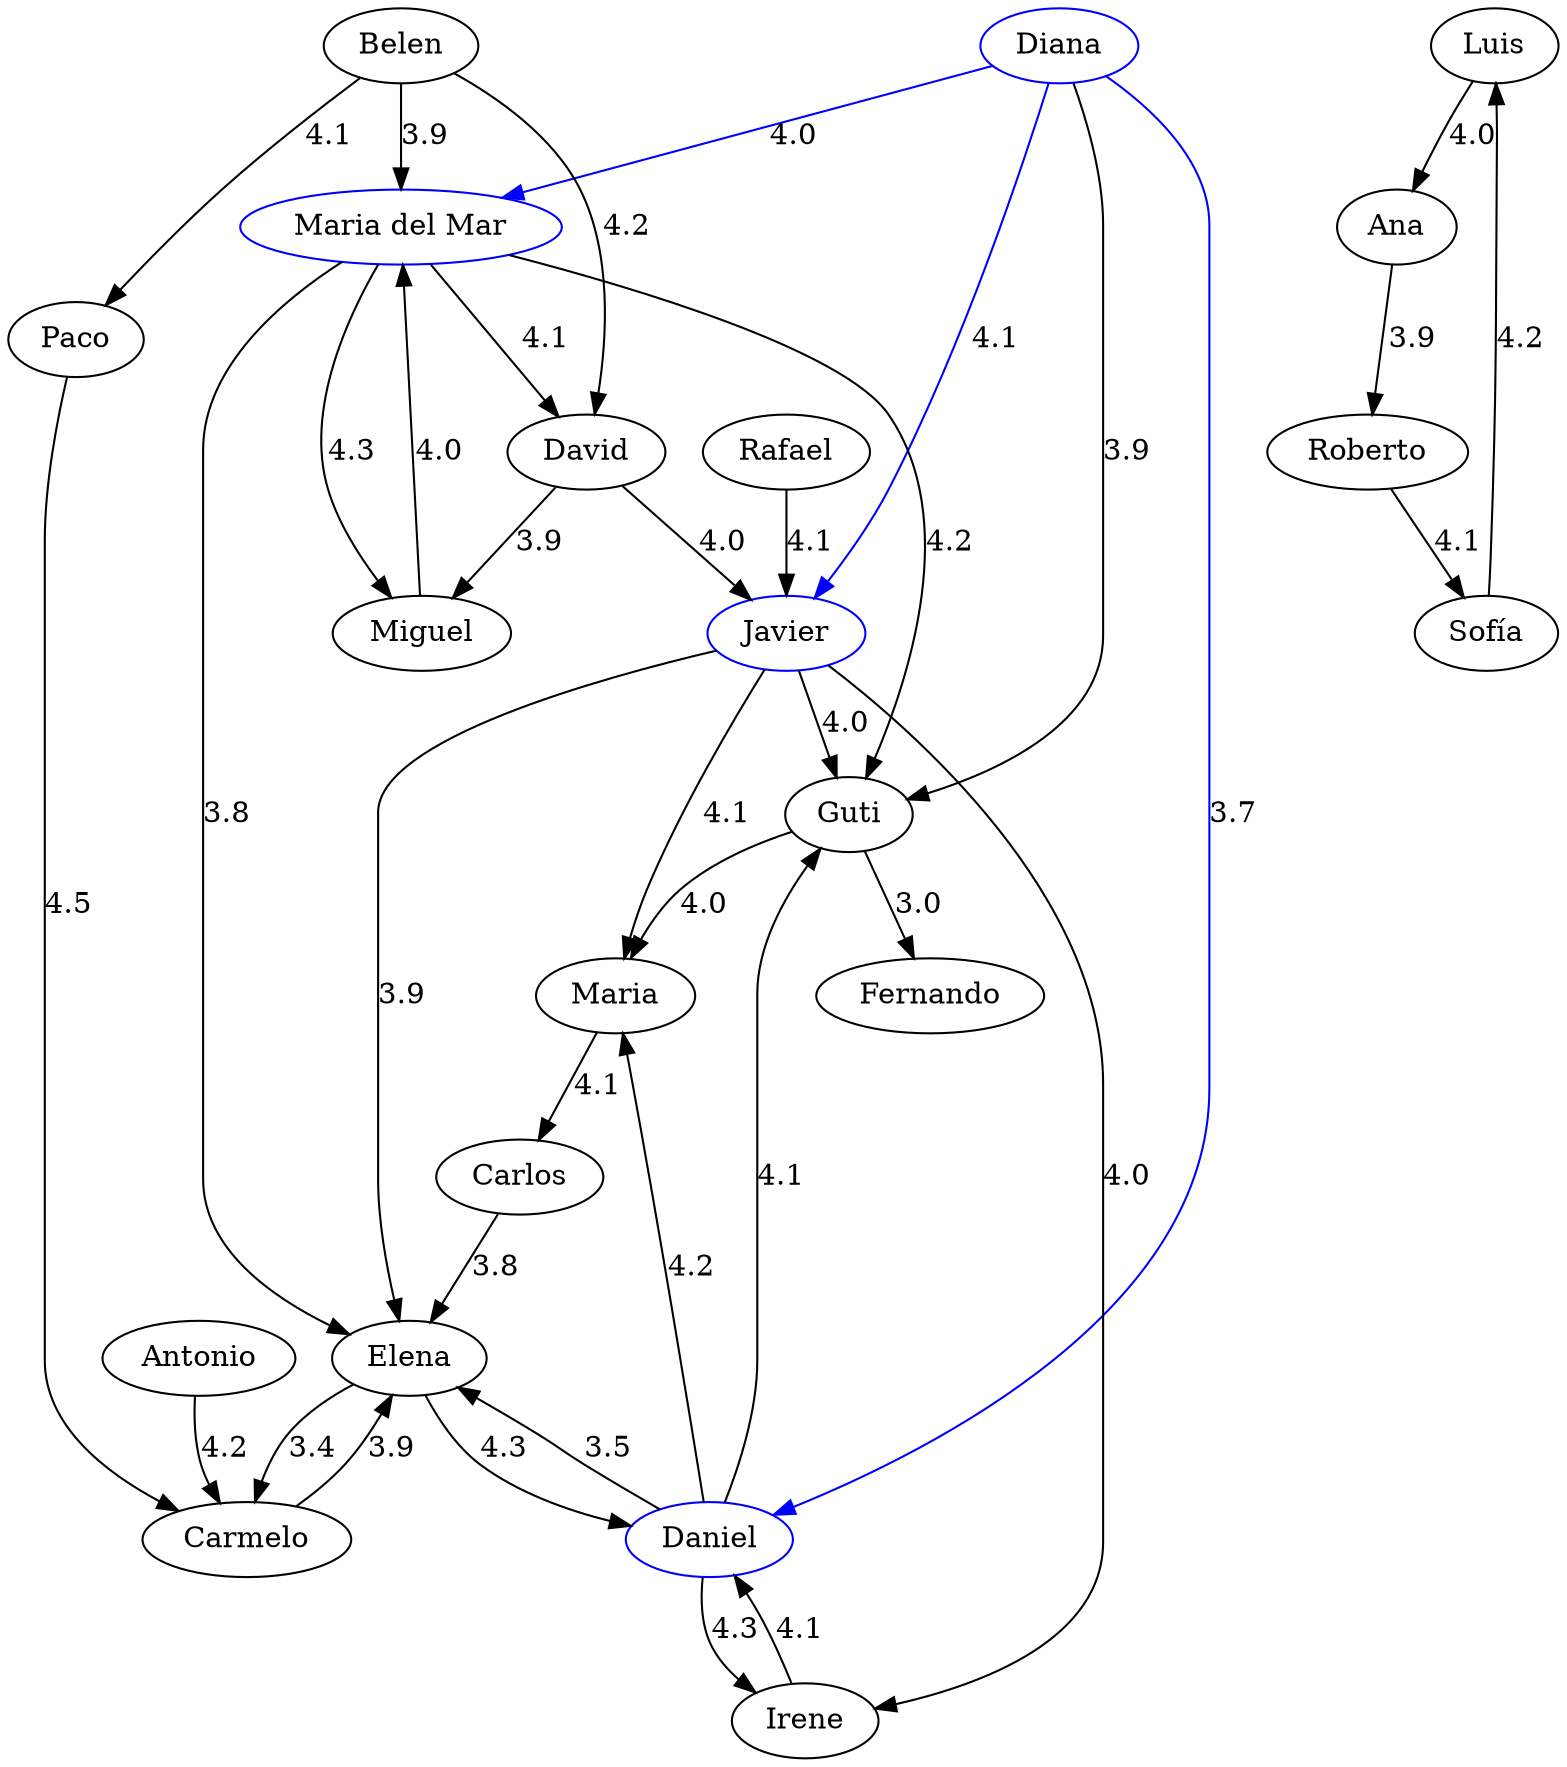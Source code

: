 strict digraph G {
  1 [ color="blue" label="Diana" ];
  2 [ color="black" label="Guti" ];
  3 [ color="black" label="David" ];
  4 [ color="black" label="Miguel" ];
  5 [ color="black" label="Belen" ];
  6 [ color="black" label="Rafael" ];
  7 [ color="black" label="Paco" ];
  8 [ color="black" label="Elena" ];
  9 [ color="black" label="Fernando" ];
  10 [ color="black" label="Irene" ];
  11 [ color="black" label="Antonio" ];
  12 [ color="black" label="Maria" ];
  13 [ color="black" label="Carlos" ];
  14 [ color="blue" label="Daniel" ];
  15 [ color="blue" label="Javier" ];
  16 [ color="blue" label="Maria del Mar" ];
  17 [ color="black" label="Carmelo" ];
  18 [ color="black" label="Luis" ];
  19 [ color="black" label="Ana" ];
  20 [ color="black" label="Roberto" ];
  21 [ color="black" label="Sofía" ];
  1 -> 2 [ color="black" label="3.9" ];
  1 -> 14 [ color="blue" label="3.7" ];
  1 -> 15 [ color="blue" label="4.1" ];
  1 -> 16 [ color="blue" label="4.0" ];
  14 -> 2 [ color="black" label="4.1" ];
  14 -> 8 [ color="black" label="3.5" ];
  14 -> 12 [ color="black" label="4.2" ];
  14 -> 10 [ color="black" label="4.3" ];
  15 -> 2 [ color="black" label="4.0" ];
  15 -> 8 [ color="black" label="3.9" ];
  15 -> 12 [ color="black" label="4.1" ];
  15 -> 10 [ color="black" label="4.0" ];
  16 -> 2 [ color="black" label="4.2" ];
  16 -> 8 [ color="black" label="3.8" ];
  16 -> 3 [ color="black" label="4.1" ];
  16 -> 4 [ color="black" label="4.3" ];
  13 -> 8 [ color="black" label="3.8" ];
  17 -> 8 [ color="black" label="3.9" ];
  3 -> 15 [ color="black" label="4.0" ];
  5 -> 16 [ color="black" label="3.9" ];
  10 -> 14 [ color="black" label="4.1" ];
  2 -> 12 [ color="black" label="4.0" ];
  11 -> 17 [ color="black" label="4.2" ];
  2 -> 9 [ color="black" label="3.0" ];
  3 -> 4 [ color="black" label="3.9" ];
  4 -> 16 [ color="black" label="4.0" ];
  5 -> 7 [ color="black" label="4.1" ];
  6 -> 15 [ color="black" label="4.1" ];
  8 -> 14 [ color="black" label="4.3" ];
  5 -> 3 [ color="black" label="4.2" ];
  7 -> 17 [ color="black" label="4.5" ];
  12 -> 13 [ color="black" label="4.1" ];
  8 -> 17 [ color="black" label="3.4" ];
  18 -> 19 [ color="black" label="4.0" ];
  19 -> 20 [ color="black" label="3.9" ];
  20 -> 21 [ color="black" label="4.1" ];
  21 -> 18 [ color="black" label="4.2" ];
}
